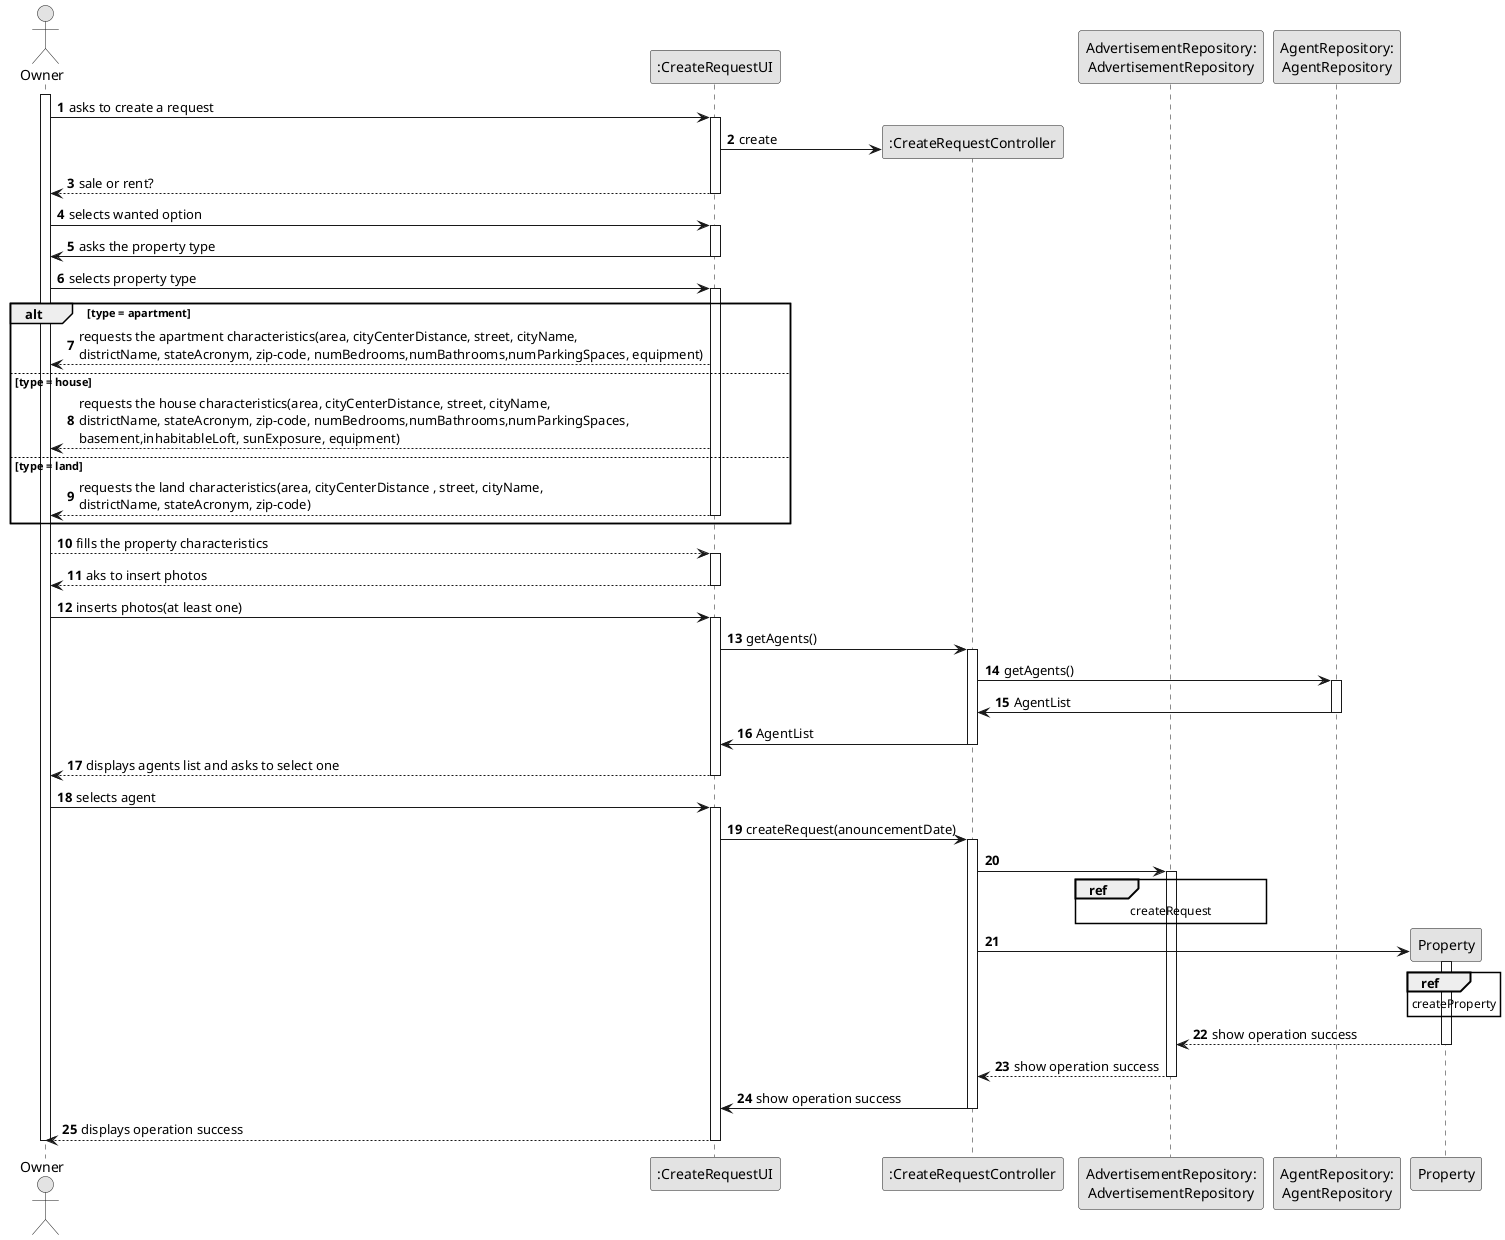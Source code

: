 @startuml
skinparam monochrome true
skinparam packageStyle rectangle
skinparam shadowing false

autonumber

'hide footbox
actor "Owner" as ADM
participant ":CreateRequestUI" as UI
participant ":CreateRequestController" as CTRL
participant "AdvertisementRepository:\nAdvertisementRepository" as AdvertisementRepository
participant "AgentRepository:\nAgentRepository" as AgentRepository

activate ADM

        ADM -> UI : asks to create a request

        activate UI

'            UI --> ADM : requests data (reference, description,  informal \n description, technical description, duration, cost)
            'create CTRL
            UI -> CTRL** : create

            UI --> ADM : sale or rent?
        deactivate UI

        ADM -> UI : selects wanted option
        activate UI

        UI -> ADM : asks the property type
        deactivate UI

    ADM -> UI : selects property type
    activate UI

    alt type = apartment

    UI --> ADM : requests the apartment characteristics(area, cityCenterDistance, street, cityName, \ndistrictName, stateAcronym, zip-code, numBedrooms,numBathrooms,numParkingSpaces, equipment)

    else type = house

    UI --> ADM : requests the house characteristics(area, cityCenterDistance, street, cityName, \ndistrictName, stateAcronym, zip-code, numBedrooms,numBathrooms,numParkingSpaces, \nbasement,inhabitableLoft, sunExposure, equipment)

    else type = land

    UI --> ADM : requests the land characteristics(area, cityCenterDistance , street, cityName, \ndistrictName, stateAcronym, zip-code)
    deactivate UI

    end alt

    ADM --> UI : fills the property characteristics
    activate UI

    UI --> ADM : aks to insert photos
    deactivate UI

    ADM -> UI : inserts photos(at least one)
    activate UI

    UI -> CTRL : getAgents()
        activate CTRL

                CTRL -> AgentRepository : getAgents()
                activate AgentRepository

                AgentRepository -> CTRL : AgentList
                deactivate AgentRepository

                CTRL -> UI : AgentList
                deactivate CTRL

        UI --> ADM: displays agents list and asks to select one
        deactivate UI

    ADM -> UI : selects agent
        activate UI

    UI -> CTRL : createRequest(anouncementDate)
        activate CTRL

        CTRL -> AdvertisementRepository
        activate AdvertisementRepository

        ref over AdvertisementRepository
        createRequest
        end ref

    CTRL -> Property**
    activate Property

                ref over Property
                createProperty
                end ref

            Property --> AdvertisementRepository : show operation success
            deactivate Property

            AdvertisementRepository --> CTRL : show operation success
            deactivate AdvertisementRepository

            CTRL -> UI : show operation success
            deactivate CTRL

    UI --> ADM: displays operation success
    deactivate UI

deactivate ADM

@enduml